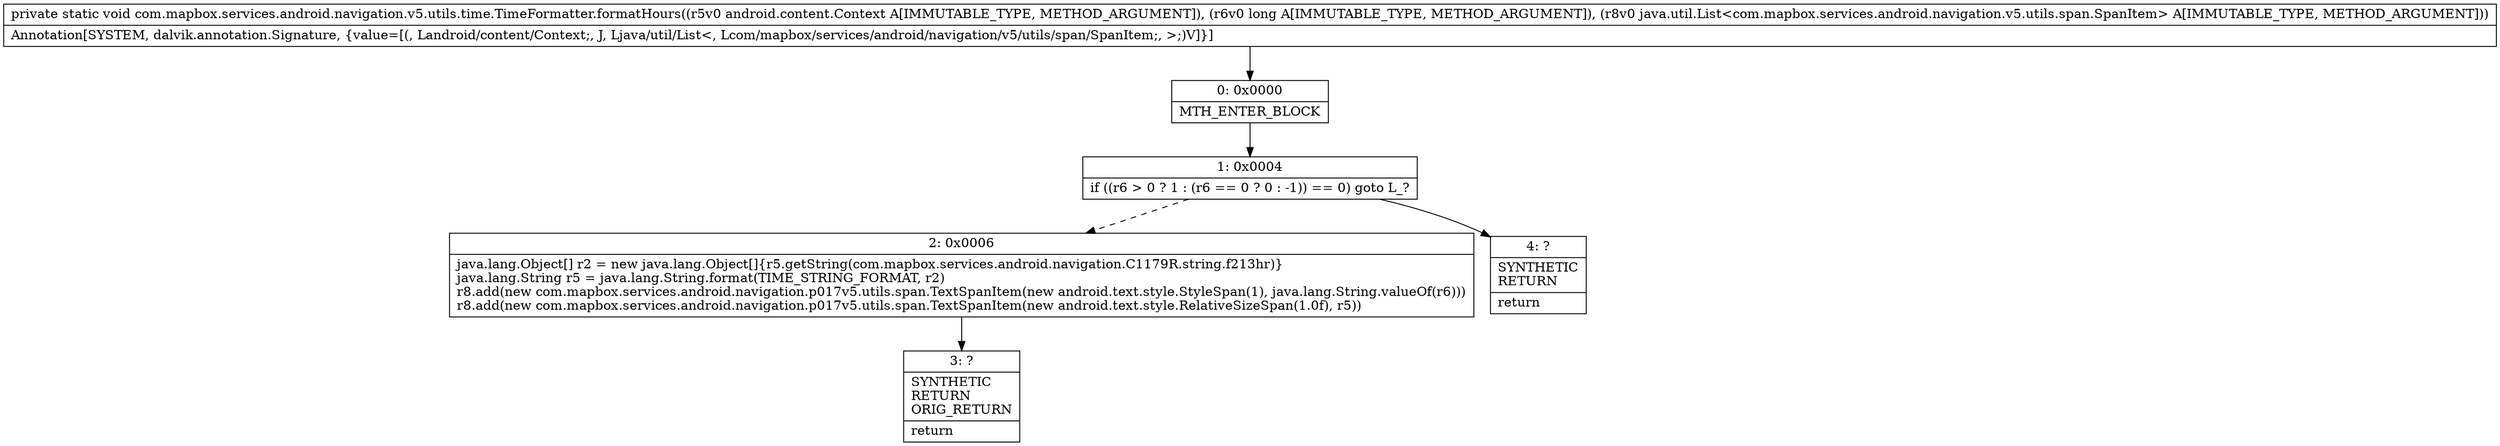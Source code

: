 digraph "CFG forcom.mapbox.services.android.navigation.v5.utils.time.TimeFormatter.formatHours(Landroid\/content\/Context;JLjava\/util\/List;)V" {
Node_0 [shape=record,label="{0\:\ 0x0000|MTH_ENTER_BLOCK\l}"];
Node_1 [shape=record,label="{1\:\ 0x0004|if ((r6 \> 0 ? 1 : (r6 == 0 ? 0 : \-1)) == 0) goto L_?\l}"];
Node_2 [shape=record,label="{2\:\ 0x0006|java.lang.Object[] r2 = new java.lang.Object[]\{r5.getString(com.mapbox.services.android.navigation.C1179R.string.f213hr)\}\ljava.lang.String r5 = java.lang.String.format(TIME_STRING_FORMAT, r2)\lr8.add(new com.mapbox.services.android.navigation.p017v5.utils.span.TextSpanItem(new android.text.style.StyleSpan(1), java.lang.String.valueOf(r6)))\lr8.add(new com.mapbox.services.android.navigation.p017v5.utils.span.TextSpanItem(new android.text.style.RelativeSizeSpan(1.0f), r5))\l}"];
Node_3 [shape=record,label="{3\:\ ?|SYNTHETIC\lRETURN\lORIG_RETURN\l|return\l}"];
Node_4 [shape=record,label="{4\:\ ?|SYNTHETIC\lRETURN\l|return\l}"];
MethodNode[shape=record,label="{private static void com.mapbox.services.android.navigation.v5.utils.time.TimeFormatter.formatHours((r5v0 android.content.Context A[IMMUTABLE_TYPE, METHOD_ARGUMENT]), (r6v0 long A[IMMUTABLE_TYPE, METHOD_ARGUMENT]), (r8v0 java.util.List\<com.mapbox.services.android.navigation.v5.utils.span.SpanItem\> A[IMMUTABLE_TYPE, METHOD_ARGUMENT]))  | Annotation[SYSTEM, dalvik.annotation.Signature, \{value=[(, Landroid\/content\/Context;, J, Ljava\/util\/List\<, Lcom\/mapbox\/services\/android\/navigation\/v5\/utils\/span\/SpanItem;, \>;)V]\}]\l}"];
MethodNode -> Node_0;
Node_0 -> Node_1;
Node_1 -> Node_2[style=dashed];
Node_1 -> Node_4;
Node_2 -> Node_3;
}

